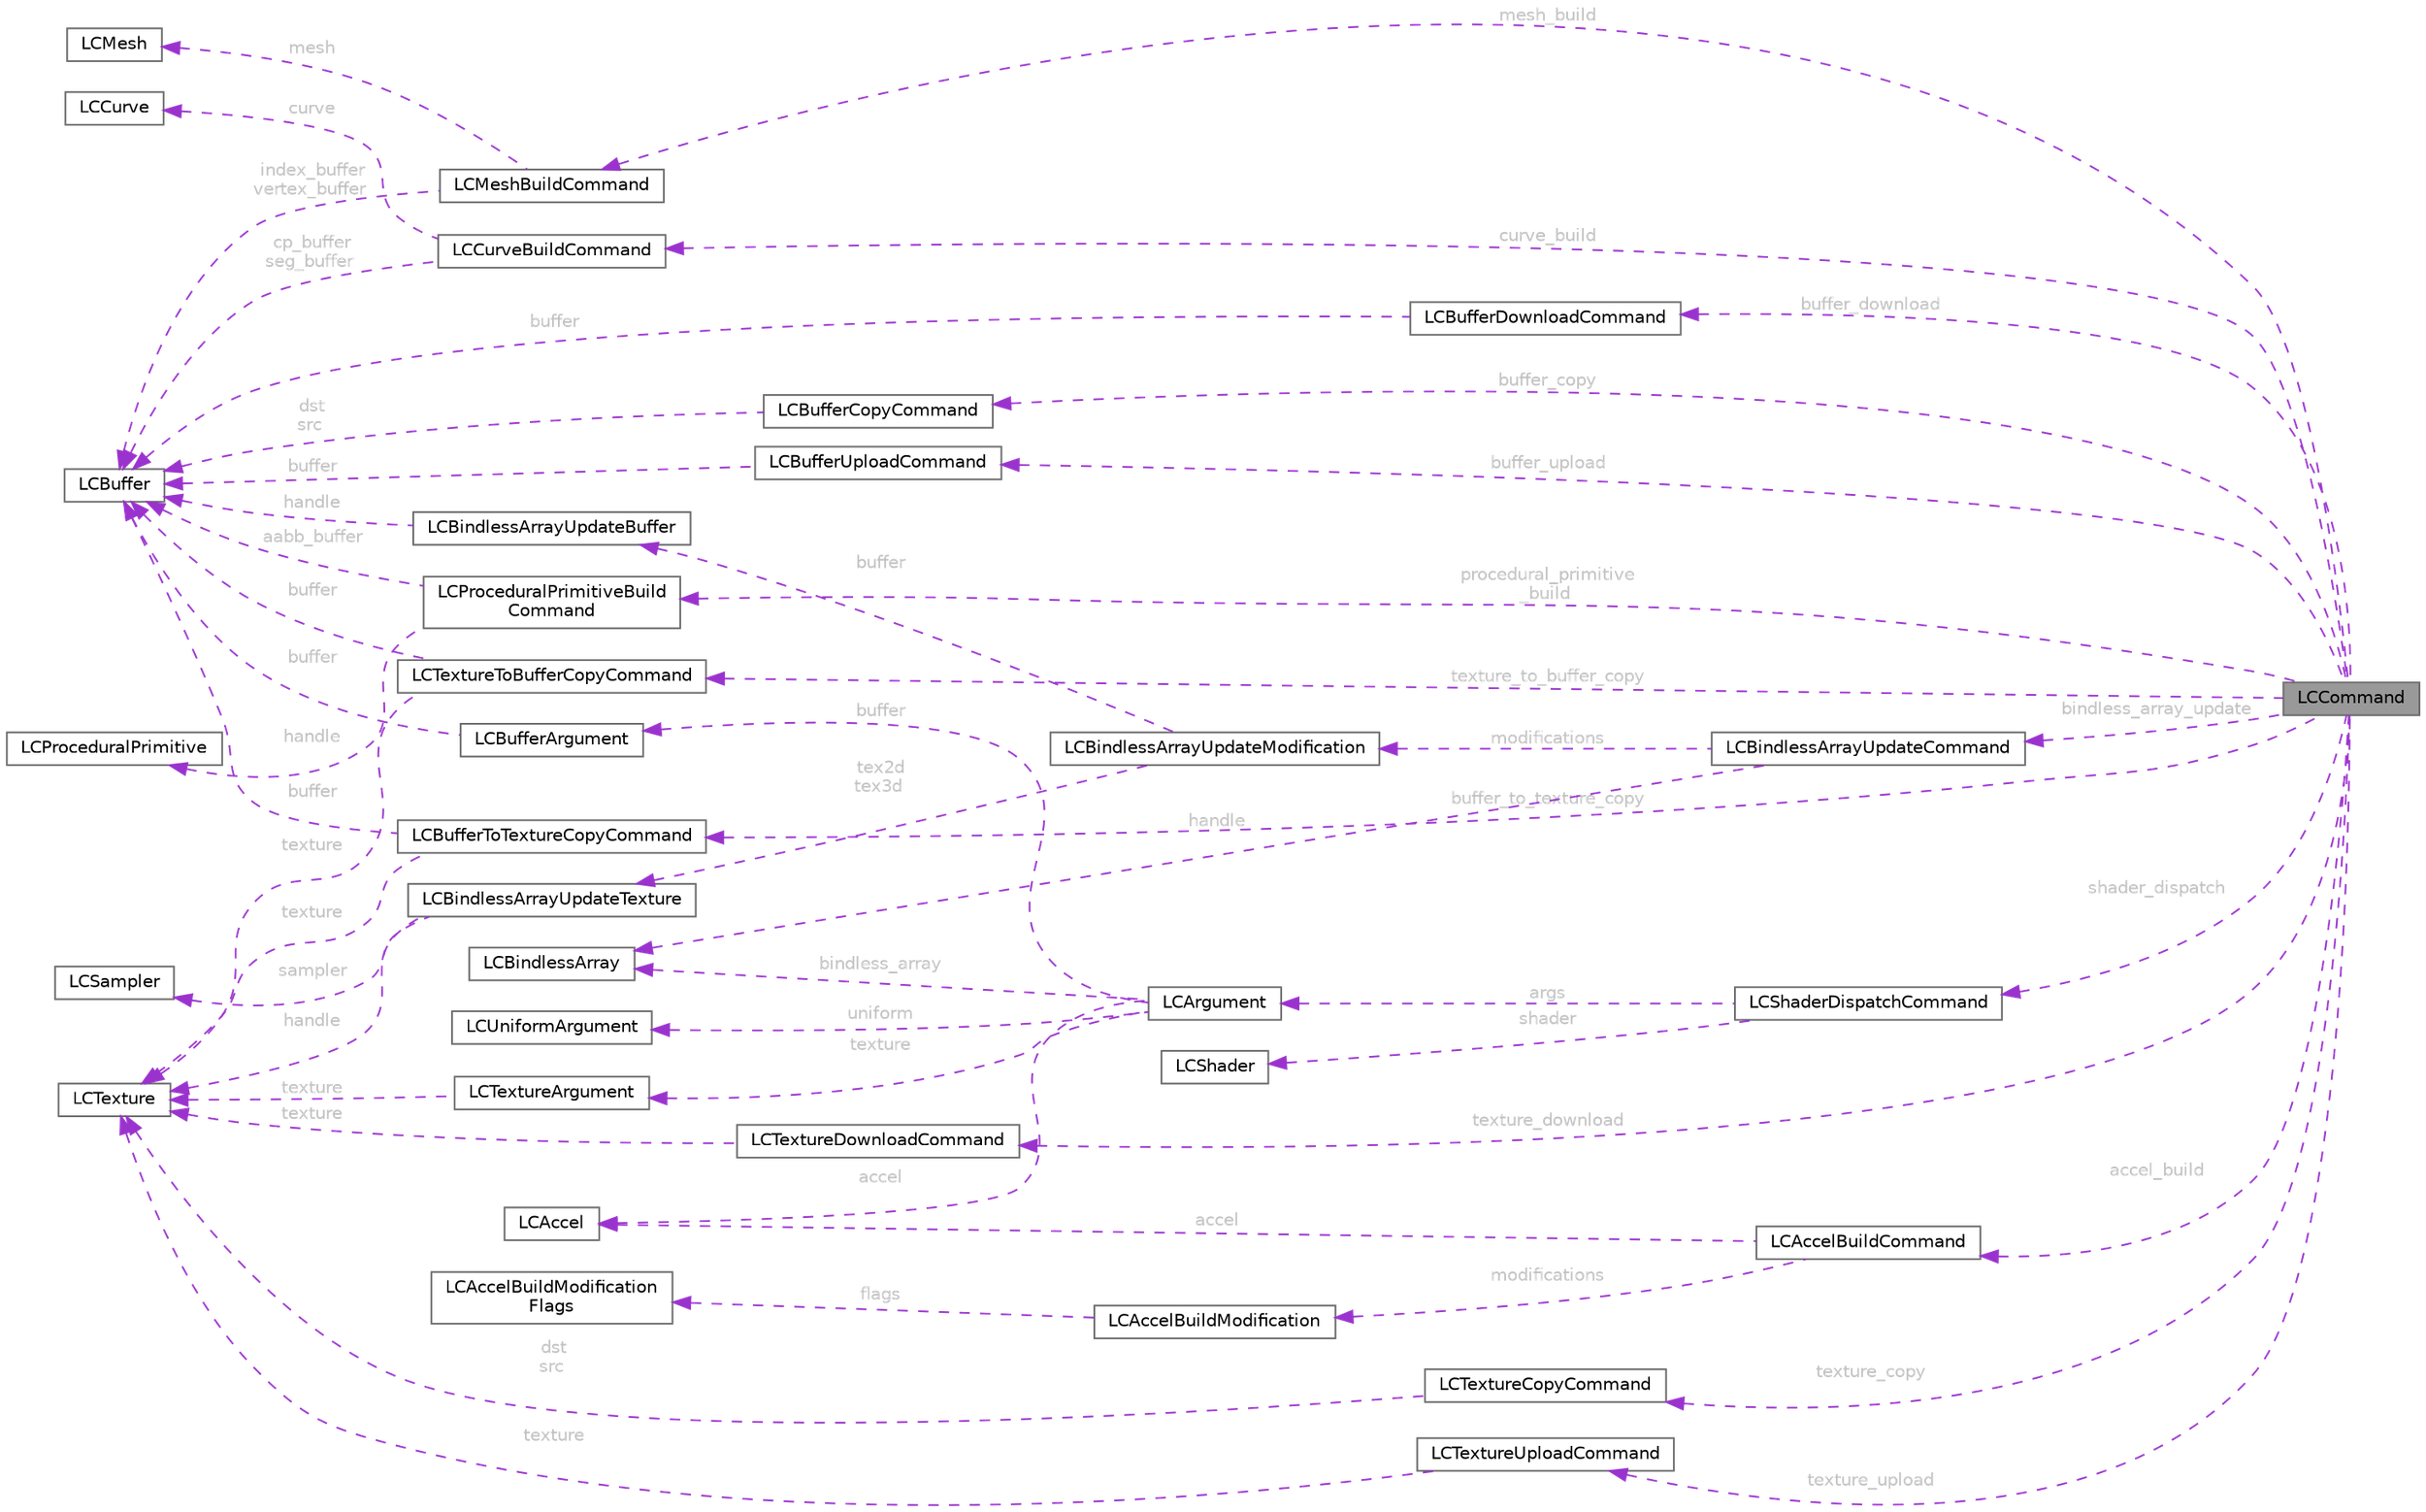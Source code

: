 digraph "LCCommand"
{
 // LATEX_PDF_SIZE
  bgcolor="transparent";
  edge [fontname=Helvetica,fontsize=10,labelfontname=Helvetica,labelfontsize=10];
  node [fontname=Helvetica,fontsize=10,shape=box,height=0.2,width=0.4];
  rankdir="LR";
  Node1 [id="Node000001",label="LCCommand",height=0.2,width=0.4,color="gray40", fillcolor="grey60", style="filled", fontcolor="black",tooltip=" "];
  Node2 -> Node1 [id="edge1_Node000001_Node000002",dir="back",color="darkorchid3",style="dashed",tooltip=" ",label=" buffer_upload",fontcolor="grey" ];
  Node2 [id="Node000002",label="LCBufferUploadCommand",height=0.2,width=0.4,color="gray40", fillcolor="white", style="filled",URL="$struct_l_c_buffer_upload_command.html",tooltip=" "];
  Node3 -> Node2 [id="edge2_Node000002_Node000003",dir="back",color="darkorchid3",style="dashed",tooltip=" ",label=" buffer",fontcolor="grey" ];
  Node3 [id="Node000003",label="LCBuffer",height=0.2,width=0.4,color="gray40", fillcolor="white", style="filled",URL="$struct_l_c_buffer.html",tooltip=" "];
  Node4 -> Node1 [id="edge3_Node000001_Node000004",dir="back",color="darkorchid3",style="dashed",tooltip=" ",label=" buffer_download",fontcolor="grey" ];
  Node4 [id="Node000004",label="LCBufferDownloadCommand",height=0.2,width=0.4,color="gray40", fillcolor="white", style="filled",URL="$struct_l_c_buffer_download_command.html",tooltip=" "];
  Node3 -> Node4 [id="edge4_Node000004_Node000003",dir="back",color="darkorchid3",style="dashed",tooltip=" ",label=" buffer",fontcolor="grey" ];
  Node5 -> Node1 [id="edge5_Node000001_Node000005",dir="back",color="darkorchid3",style="dashed",tooltip=" ",label=" buffer_copy",fontcolor="grey" ];
  Node5 [id="Node000005",label="LCBufferCopyCommand",height=0.2,width=0.4,color="gray40", fillcolor="white", style="filled",URL="$struct_l_c_buffer_copy_command.html",tooltip=" "];
  Node3 -> Node5 [id="edge6_Node000005_Node000003",dir="back",color="darkorchid3",style="dashed",tooltip=" ",label=" dst\nsrc",fontcolor="grey" ];
  Node6 -> Node1 [id="edge7_Node000001_Node000006",dir="back",color="darkorchid3",style="dashed",tooltip=" ",label=" buffer_to_texture_copy",fontcolor="grey" ];
  Node6 [id="Node000006",label="LCBufferToTextureCopyCommand",height=0.2,width=0.4,color="gray40", fillcolor="white", style="filled",URL="$struct_l_c_buffer_to_texture_copy_command.html",tooltip=" "];
  Node3 -> Node6 [id="edge8_Node000006_Node000003",dir="back",color="darkorchid3",style="dashed",tooltip=" ",label=" buffer",fontcolor="grey" ];
  Node7 -> Node6 [id="edge9_Node000006_Node000007",dir="back",color="darkorchid3",style="dashed",tooltip=" ",label=" texture",fontcolor="grey" ];
  Node7 [id="Node000007",label="LCTexture",height=0.2,width=0.4,color="gray40", fillcolor="white", style="filled",URL="$struct_l_c_texture.html",tooltip=" "];
  Node8 -> Node1 [id="edge10_Node000001_Node000008",dir="back",color="darkorchid3",style="dashed",tooltip=" ",label=" texture_to_buffer_copy",fontcolor="grey" ];
  Node8 [id="Node000008",label="LCTextureToBufferCopyCommand",height=0.2,width=0.4,color="gray40", fillcolor="white", style="filled",URL="$struct_l_c_texture_to_buffer_copy_command.html",tooltip=" "];
  Node3 -> Node8 [id="edge11_Node000008_Node000003",dir="back",color="darkorchid3",style="dashed",tooltip=" ",label=" buffer",fontcolor="grey" ];
  Node7 -> Node8 [id="edge12_Node000008_Node000007",dir="back",color="darkorchid3",style="dashed",tooltip=" ",label=" texture",fontcolor="grey" ];
  Node9 -> Node1 [id="edge13_Node000001_Node000009",dir="back",color="darkorchid3",style="dashed",tooltip=" ",label=" texture_upload",fontcolor="grey" ];
  Node9 [id="Node000009",label="LCTextureUploadCommand",height=0.2,width=0.4,color="gray40", fillcolor="white", style="filled",URL="$struct_l_c_texture_upload_command.html",tooltip=" "];
  Node7 -> Node9 [id="edge14_Node000009_Node000007",dir="back",color="darkorchid3",style="dashed",tooltip=" ",label=" texture",fontcolor="grey" ];
  Node10 -> Node1 [id="edge15_Node000001_Node000010",dir="back",color="darkorchid3",style="dashed",tooltip=" ",label=" texture_download",fontcolor="grey" ];
  Node10 [id="Node000010",label="LCTextureDownloadCommand",height=0.2,width=0.4,color="gray40", fillcolor="white", style="filled",URL="$struct_l_c_texture_download_command.html",tooltip=" "];
  Node7 -> Node10 [id="edge16_Node000010_Node000007",dir="back",color="darkorchid3",style="dashed",tooltip=" ",label=" texture",fontcolor="grey" ];
  Node11 -> Node1 [id="edge17_Node000001_Node000011",dir="back",color="darkorchid3",style="dashed",tooltip=" ",label=" texture_copy",fontcolor="grey" ];
  Node11 [id="Node000011",label="LCTextureCopyCommand",height=0.2,width=0.4,color="gray40", fillcolor="white", style="filled",URL="$struct_l_c_texture_copy_command.html",tooltip=" "];
  Node7 -> Node11 [id="edge18_Node000011_Node000007",dir="back",color="darkorchid3",style="dashed",tooltip=" ",label=" dst\nsrc",fontcolor="grey" ];
  Node12 -> Node1 [id="edge19_Node000001_Node000012",dir="back",color="darkorchid3",style="dashed",tooltip=" ",label=" shader_dispatch",fontcolor="grey" ];
  Node12 [id="Node000012",label="LCShaderDispatchCommand",height=0.2,width=0.4,color="gray40", fillcolor="white", style="filled",URL="$struct_l_c_shader_dispatch_command.html",tooltip=" "];
  Node13 -> Node12 [id="edge20_Node000012_Node000013",dir="back",color="darkorchid3",style="dashed",tooltip=" ",label=" shader",fontcolor="grey" ];
  Node13 [id="Node000013",label="LCShader",height=0.2,width=0.4,color="gray40", fillcolor="white", style="filled",URL="$struct_l_c_shader.html",tooltip=" "];
  Node14 -> Node12 [id="edge21_Node000012_Node000014",dir="back",color="darkorchid3",style="dashed",tooltip=" ",label=" args",fontcolor="grey" ];
  Node14 [id="Node000014",label="LCArgument",height=0.2,width=0.4,color="gray40", fillcolor="white", style="filled",URL="$struct_l_c_argument.html",tooltip=" "];
  Node15 -> Node14 [id="edge22_Node000014_Node000015",dir="back",color="darkorchid3",style="dashed",tooltip=" ",label=" buffer",fontcolor="grey" ];
  Node15 [id="Node000015",label="LCBufferArgument",height=0.2,width=0.4,color="gray40", fillcolor="white", style="filled",URL="$struct_l_c_buffer_argument.html",tooltip=" "];
  Node3 -> Node15 [id="edge23_Node000015_Node000003",dir="back",color="darkorchid3",style="dashed",tooltip=" ",label=" buffer",fontcolor="grey" ];
  Node16 -> Node14 [id="edge24_Node000014_Node000016",dir="back",color="darkorchid3",style="dashed",tooltip=" ",label=" texture",fontcolor="grey" ];
  Node16 [id="Node000016",label="LCTextureArgument",height=0.2,width=0.4,color="gray40", fillcolor="white", style="filled",URL="$struct_l_c_texture_argument.html",tooltip=" "];
  Node7 -> Node16 [id="edge25_Node000016_Node000007",dir="back",color="darkorchid3",style="dashed",tooltip=" ",label=" texture",fontcolor="grey" ];
  Node17 -> Node14 [id="edge26_Node000014_Node000017",dir="back",color="darkorchid3",style="dashed",tooltip=" ",label=" uniform",fontcolor="grey" ];
  Node17 [id="Node000017",label="LCUniformArgument",height=0.2,width=0.4,color="gray40", fillcolor="white", style="filled",URL="$struct_l_c_uniform_argument.html",tooltip=" "];
  Node18 -> Node14 [id="edge27_Node000014_Node000018",dir="back",color="darkorchid3",style="dashed",tooltip=" ",label=" bindless_array",fontcolor="grey" ];
  Node18 [id="Node000018",label="LCBindlessArray",height=0.2,width=0.4,color="gray40", fillcolor="white", style="filled",URL="$struct_l_c_bindless_array.html",tooltip=" "];
  Node19 -> Node14 [id="edge28_Node000014_Node000019",dir="back",color="darkorchid3",style="dashed",tooltip=" ",label=" accel",fontcolor="grey" ];
  Node19 [id="Node000019",label="LCAccel",height=0.2,width=0.4,color="gray40", fillcolor="white", style="filled",URL="$struct_l_c_accel.html",tooltip=" "];
  Node20 -> Node1 [id="edge29_Node000001_Node000020",dir="back",color="darkorchid3",style="dashed",tooltip=" ",label=" mesh_build",fontcolor="grey" ];
  Node20 [id="Node000020",label="LCMeshBuildCommand",height=0.2,width=0.4,color="gray40", fillcolor="white", style="filled",URL="$struct_l_c_mesh_build_command.html",tooltip=" "];
  Node21 -> Node20 [id="edge30_Node000020_Node000021",dir="back",color="darkorchid3",style="dashed",tooltip=" ",label=" mesh",fontcolor="grey" ];
  Node21 [id="Node000021",label="LCMesh",height=0.2,width=0.4,color="gray40", fillcolor="white", style="filled",URL="$struct_l_c_mesh.html",tooltip=" "];
  Node3 -> Node20 [id="edge31_Node000020_Node000003",dir="back",color="darkorchid3",style="dashed",tooltip=" ",label=" index_buffer\nvertex_buffer",fontcolor="grey" ];
  Node22 -> Node1 [id="edge32_Node000001_Node000022",dir="back",color="darkorchid3",style="dashed",tooltip=" ",label=" curve_build",fontcolor="grey" ];
  Node22 [id="Node000022",label="LCCurveBuildCommand",height=0.2,width=0.4,color="gray40", fillcolor="white", style="filled",URL="$struct_l_c_curve_build_command.html",tooltip=" "];
  Node23 -> Node22 [id="edge33_Node000022_Node000023",dir="back",color="darkorchid3",style="dashed",tooltip=" ",label=" curve",fontcolor="grey" ];
  Node23 [id="Node000023",label="LCCurve",height=0.2,width=0.4,color="gray40", fillcolor="white", style="filled",URL="$struct_l_c_curve.html",tooltip=" "];
  Node3 -> Node22 [id="edge34_Node000022_Node000003",dir="back",color="darkorchid3",style="dashed",tooltip=" ",label=" cp_buffer\nseg_buffer",fontcolor="grey" ];
  Node24 -> Node1 [id="edge35_Node000001_Node000024",dir="back",color="darkorchid3",style="dashed",tooltip=" ",label=" procedural_primitive\l_build",fontcolor="grey" ];
  Node24 [id="Node000024",label="LCProceduralPrimitiveBuild\lCommand",height=0.2,width=0.4,color="gray40", fillcolor="white", style="filled",URL="$struct_l_c_procedural_primitive_build_command.html",tooltip=" "];
  Node25 -> Node24 [id="edge36_Node000024_Node000025",dir="back",color="darkorchid3",style="dashed",tooltip=" ",label=" handle",fontcolor="grey" ];
  Node25 [id="Node000025",label="LCProceduralPrimitive",height=0.2,width=0.4,color="gray40", fillcolor="white", style="filled",URL="$struct_l_c_procedural_primitive.html",tooltip=" "];
  Node3 -> Node24 [id="edge37_Node000024_Node000003",dir="back",color="darkorchid3",style="dashed",tooltip=" ",label=" aabb_buffer",fontcolor="grey" ];
  Node26 -> Node1 [id="edge38_Node000001_Node000026",dir="back",color="darkorchid3",style="dashed",tooltip=" ",label=" accel_build",fontcolor="grey" ];
  Node26 [id="Node000026",label="LCAccelBuildCommand",height=0.2,width=0.4,color="gray40", fillcolor="white", style="filled",URL="$struct_l_c_accel_build_command.html",tooltip=" "];
  Node19 -> Node26 [id="edge39_Node000026_Node000019",dir="back",color="darkorchid3",style="dashed",tooltip=" ",label=" accel",fontcolor="grey" ];
  Node27 -> Node26 [id="edge40_Node000026_Node000027",dir="back",color="darkorchid3",style="dashed",tooltip=" ",label=" modifications",fontcolor="grey" ];
  Node27 [id="Node000027",label="LCAccelBuildModification",height=0.2,width=0.4,color="gray40", fillcolor="white", style="filled",URL="$struct_l_c_accel_build_modification.html",tooltip=" "];
  Node28 -> Node27 [id="edge41_Node000027_Node000028",dir="back",color="darkorchid3",style="dashed",tooltip=" ",label=" flags",fontcolor="grey" ];
  Node28 [id="Node000028",label="LCAccelBuildModification\lFlags",height=0.2,width=0.4,color="gray40", fillcolor="white", style="filled",URL="$struct_l_c_accel_build_modification_flags.html",tooltip=" "];
  Node29 -> Node1 [id="edge42_Node000001_Node000029",dir="back",color="darkorchid3",style="dashed",tooltip=" ",label=" bindless_array_update",fontcolor="grey" ];
  Node29 [id="Node000029",label="LCBindlessArrayUpdateCommand",height=0.2,width=0.4,color="gray40", fillcolor="white", style="filled",URL="$struct_l_c_bindless_array_update_command.html",tooltip=" "];
  Node18 -> Node29 [id="edge43_Node000029_Node000018",dir="back",color="darkorchid3",style="dashed",tooltip=" ",label=" handle",fontcolor="grey" ];
  Node30 -> Node29 [id="edge44_Node000029_Node000030",dir="back",color="darkorchid3",style="dashed",tooltip=" ",label=" modifications",fontcolor="grey" ];
  Node30 [id="Node000030",label="LCBindlessArrayUpdateModification",height=0.2,width=0.4,color="gray40", fillcolor="white", style="filled",URL="$struct_l_c_bindless_array_update_modification.html",tooltip=" "];
  Node31 -> Node30 [id="edge45_Node000030_Node000031",dir="back",color="darkorchid3",style="dashed",tooltip=" ",label=" buffer",fontcolor="grey" ];
  Node31 [id="Node000031",label="LCBindlessArrayUpdateBuffer",height=0.2,width=0.4,color="gray40", fillcolor="white", style="filled",URL="$struct_l_c_bindless_array_update_buffer.html",tooltip=" "];
  Node3 -> Node31 [id="edge46_Node000031_Node000003",dir="back",color="darkorchid3",style="dashed",tooltip=" ",label=" handle",fontcolor="grey" ];
  Node32 -> Node30 [id="edge47_Node000030_Node000032",dir="back",color="darkorchid3",style="dashed",tooltip=" ",label=" tex2d\ntex3d",fontcolor="grey" ];
  Node32 [id="Node000032",label="LCBindlessArrayUpdateTexture",height=0.2,width=0.4,color="gray40", fillcolor="white", style="filled",URL="$struct_l_c_bindless_array_update_texture.html",tooltip=" "];
  Node7 -> Node32 [id="edge48_Node000032_Node000007",dir="back",color="darkorchid3",style="dashed",tooltip=" ",label=" handle",fontcolor="grey" ];
  Node33 -> Node32 [id="edge49_Node000032_Node000033",dir="back",color="darkorchid3",style="dashed",tooltip=" ",label=" sampler",fontcolor="grey" ];
  Node33 [id="Node000033",label="LCSampler",height=0.2,width=0.4,color="gray40", fillcolor="white", style="filled",URL="$struct_l_c_sampler.html",tooltip=" "];
}
